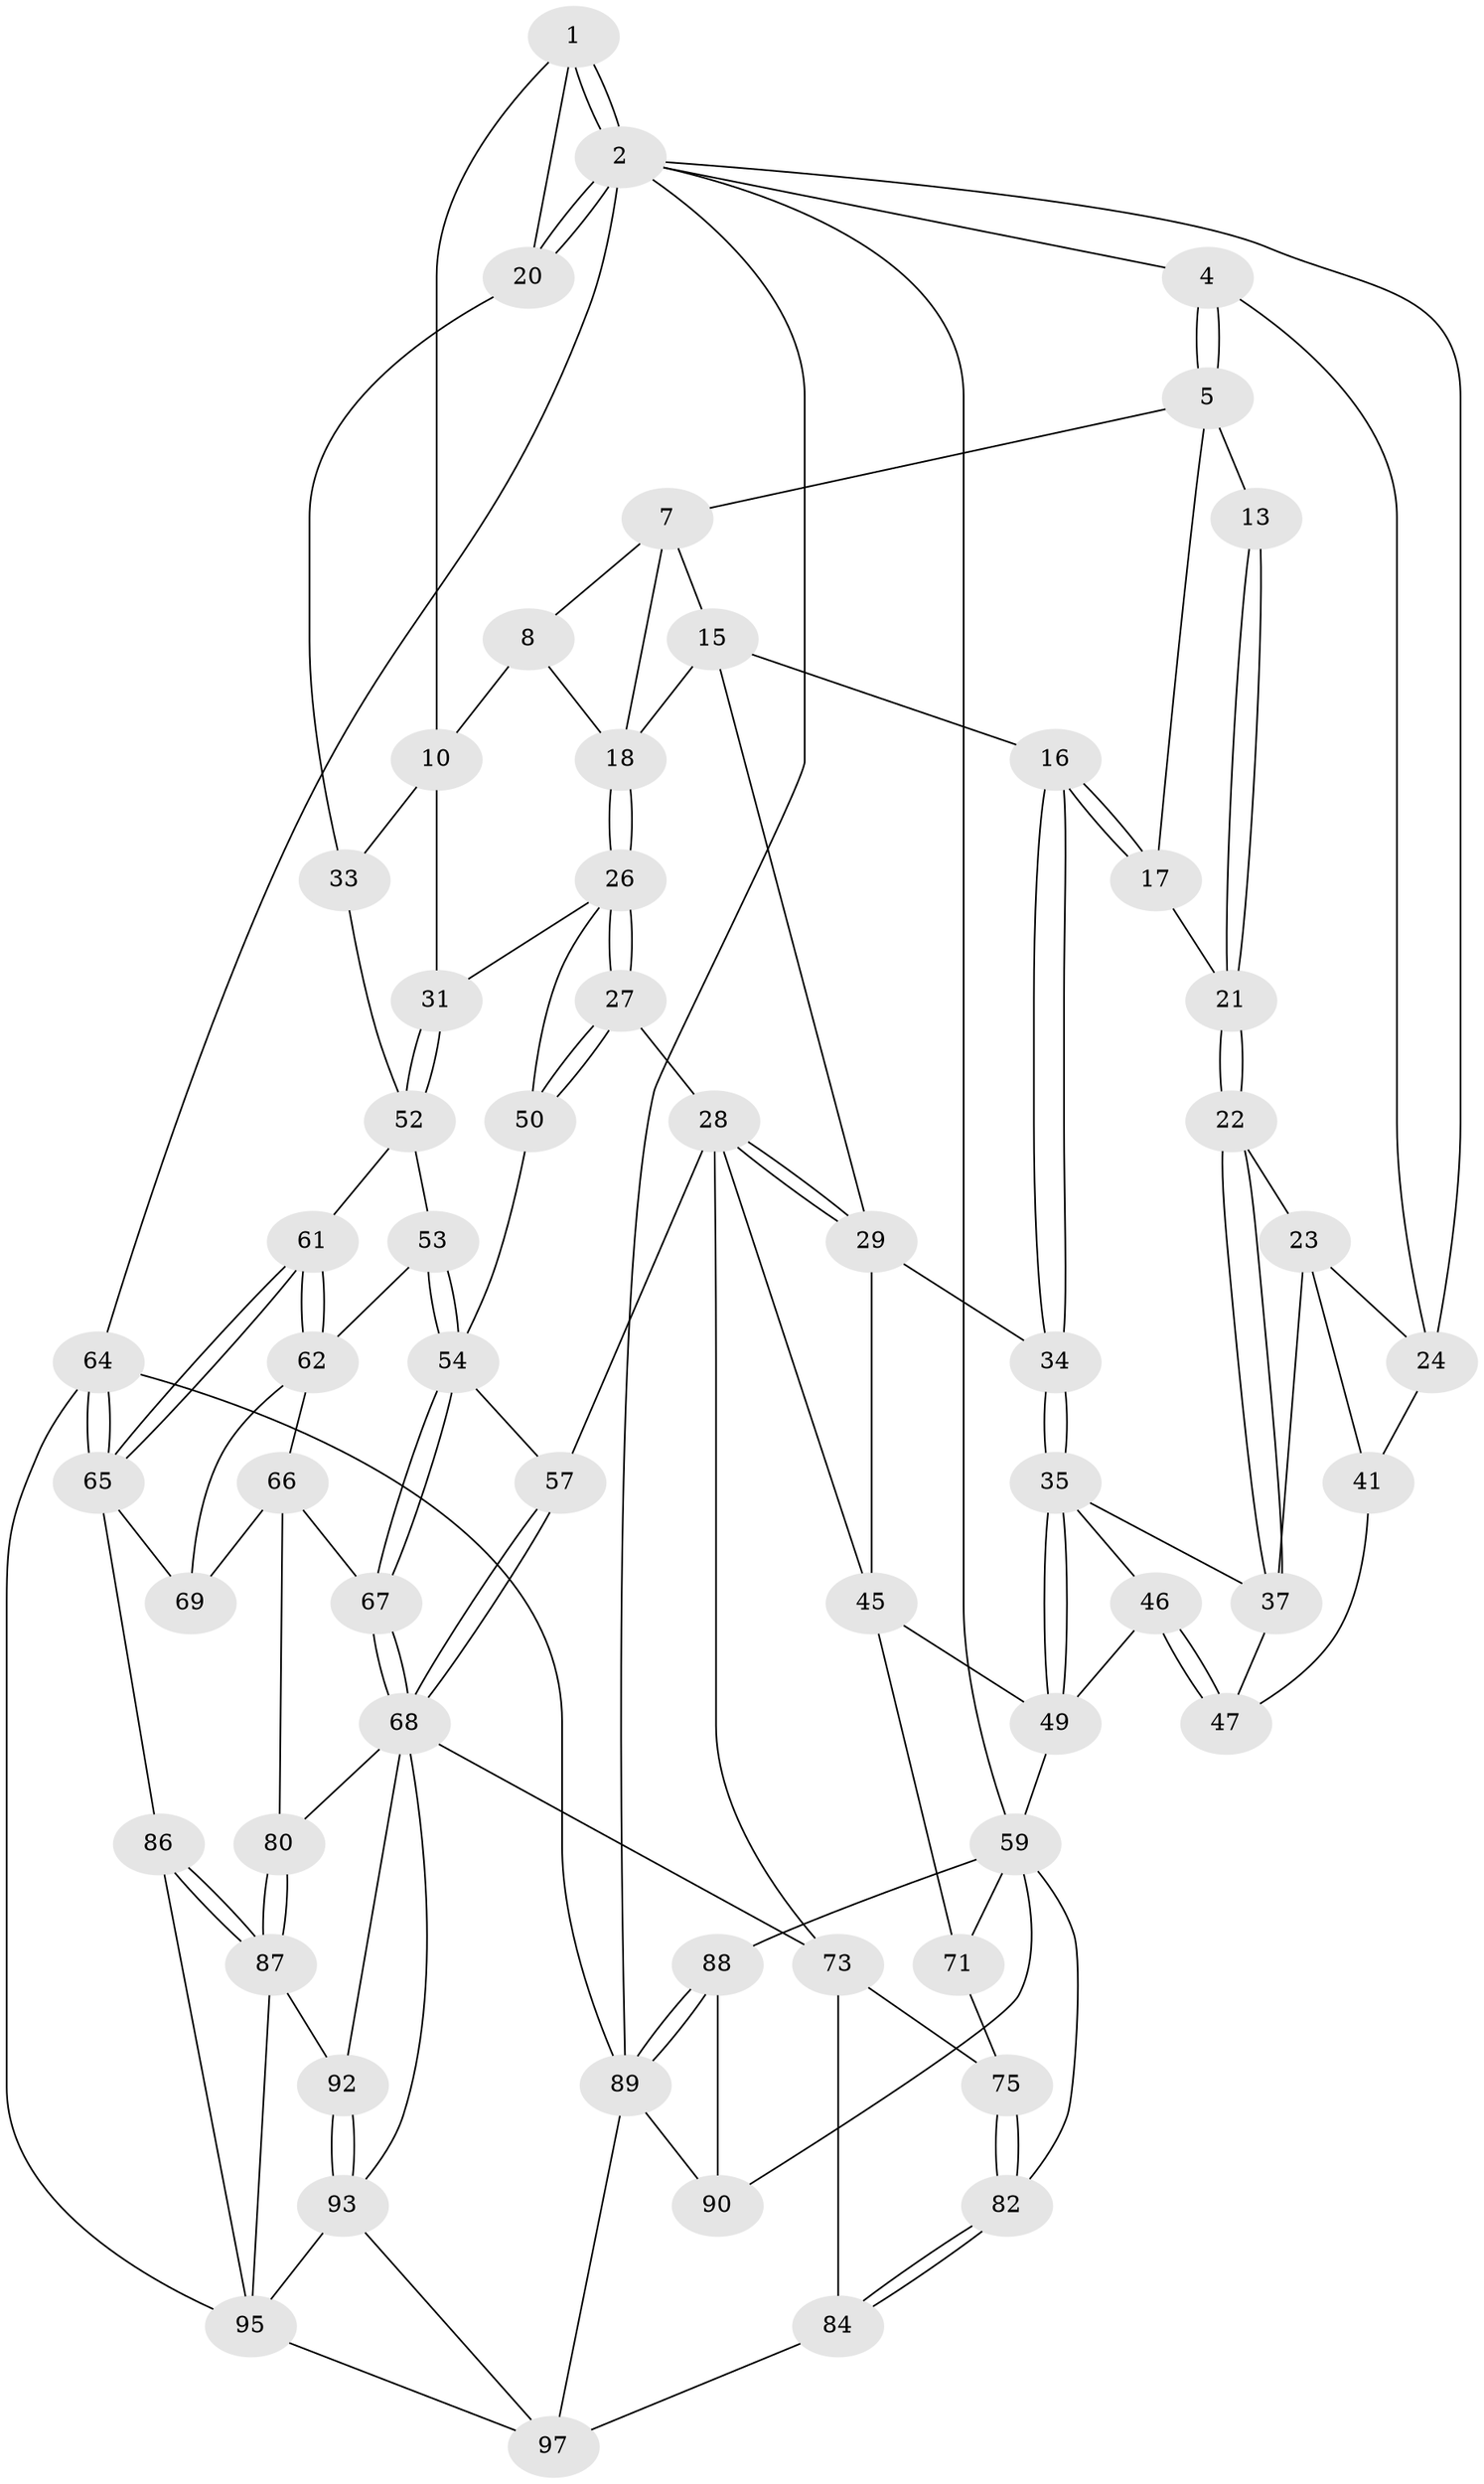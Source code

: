 // original degree distribution, {3: 0.02, 6: 0.23, 5: 0.5, 4: 0.25}
// Generated by graph-tools (version 1.1) at 2025/21/03/04/25 18:21:32]
// undirected, 60 vertices, 138 edges
graph export_dot {
graph [start="1"]
  node [color=gray90,style=filled];
  1 [pos="+0.9383913036969416+0",super="+9"];
  2 [pos="+1+0",super="+3"];
  4 [pos="+0+0"];
  5 [pos="+0.1603713012967893+0",super="+6"];
  7 [pos="+0.4758462741291396+0",super="+14"];
  8 [pos="+0.7830159392176307+0",super="+11"];
  10 [pos="+0.7933383681565284+0.1669618374888959",super="+30"];
  13 [pos="+0.20321212012329964+0.053688498997816435"];
  15 [pos="+0.39643732038168333+0.1716813515787714",super="+25"];
  16 [pos="+0.3258962924191311+0.2153942262059806"];
  17 [pos="+0.31248214539349617+0.20629551924575862"];
  18 [pos="+0.6823970218786889+0.1634777213675923",super="+19"];
  20 [pos="+1+0.20783936419934695"];
  21 [pos="+0.17460189068610968+0.2172778239752989"];
  22 [pos="+0.17113986071627912+0.22005200785466955"];
  23 [pos="+0.09415609867171414+0.21799186056867537",super="+40"];
  24 [pos="+0.08972386348451343+0.21483943825048443",super="+38"];
  26 [pos="+0.68241051908883+0.16515128082031877",super="+32"];
  27 [pos="+0.6492077654793899+0.3867729599233603"];
  28 [pos="+0.5532029057763915+0.3492172663466265",super="+44"];
  29 [pos="+0.5153995371737946+0.3043334002376815",super="+43"];
  31 [pos="+0.8198856935039772+0.3652412614491712"];
  33 [pos="+1+0.2405005914435445"];
  34 [pos="+0.3486930425706308+0.3323915124202798"];
  35 [pos="+0.34043382762879515+0.34461054598066826",super="+36"];
  37 [pos="+0.19389192691694343+0.3012980788074951",super="+42"];
  41 [pos="+0+0.33617649221296453"];
  45 [pos="+0.42238906982962554+0.5502329491041492",super="+48"];
  46 [pos="+0.12711569659523925+0.4847650912596262"];
  47 [pos="+0.10572942283414616+0.422186877724723"];
  49 [pos="+0.35834300145572634+0.5346797286089346",super="+51"];
  50 [pos="+0.6651613044756309+0.40052440632652003"];
  52 [pos="+0.8419099448070574+0.39742423230346646",super="+56"];
  53 [pos="+0.8260225589381659+0.49673810374572497"];
  54 [pos="+0.7121341132233716+0.5356565980507628",super="+55"];
  57 [pos="+0.513731941691849+0.5871884077269793"];
  59 [pos="+0.11353512522122867+0.5880513780390177",super="+72+60"];
  61 [pos="+1+0.5146450735234399"];
  62 [pos="+0.9793932243040328+0.5729878413134906",super="+63"];
  64 [pos="+1+1"];
  65 [pos="+1+0.9103205641190907",super="+79"];
  66 [pos="+0.8134870899505952+0.6645886804586006",super="+70"];
  67 [pos="+0.7413544096543686+0.6316951783711845"];
  68 [pos="+0.6192053220549859+0.7182339192668876",super="+76"];
  69 [pos="+0.8844020159615211+0.6690523808391204"];
  71 [pos="+0.3407840189772352+0.7017973674322854"];
  73 [pos="+0.46081206610522996+0.6995532367152343",super="+74+78"];
  75 [pos="+0.34297640495404624+0.7103425179218409"];
  80 [pos="+0.8177749229284738+0.7605232357482118"];
  82 [pos="+0.2933150994413872+0.875772519462622"];
  84 [pos="+0.3884151445274634+0.9599876234462675",super="+85"];
  86 [pos="+0.9200871535946631+0.851814364993949"];
  87 [pos="+0.9070387188500895+0.8478787050724913",super="+91"];
  88 [pos="+0+0.7071452483064288"];
  89 [pos="+0+1",super="+98"];
  90 [pos="+0.15389656511201422+0.8554926058338468"];
  92 [pos="+0.775487064716517+0.8827276897059121"];
  93 [pos="+0.7573568018245161+0.9624196736837642",super="+94"];
  95 [pos="+0.8220580129299268+0.9423260915732327",super="+96"];
  97 [pos="+0.400757818849765+1",super="+99"];
  1 -- 2;
  1 -- 2;
  1 -- 10;
  1 -- 20;
  2 -- 20;
  2 -- 20;
  2 -- 64;
  2 -- 4;
  2 -- 89;
  2 -- 59;
  2 -- 24;
  4 -- 5;
  4 -- 5;
  4 -- 24;
  5 -- 13 [weight=2];
  5 -- 17;
  5 -- 7;
  7 -- 8;
  7 -- 15;
  7 -- 18;
  8 -- 10;
  8 -- 18;
  10 -- 33;
  10 -- 31;
  13 -- 21;
  13 -- 21;
  15 -- 16;
  15 -- 29;
  15 -- 18;
  16 -- 17;
  16 -- 17;
  16 -- 34;
  16 -- 34;
  17 -- 21;
  18 -- 26;
  18 -- 26;
  20 -- 33;
  21 -- 22;
  21 -- 22;
  22 -- 23;
  22 -- 37;
  22 -- 37;
  23 -- 24;
  23 -- 41;
  23 -- 37;
  24 -- 41;
  26 -- 27;
  26 -- 27;
  26 -- 50;
  26 -- 31;
  27 -- 28;
  27 -- 50;
  27 -- 50;
  28 -- 29;
  28 -- 29;
  28 -- 73;
  28 -- 45;
  28 -- 57;
  29 -- 34;
  29 -- 45;
  31 -- 52;
  31 -- 52;
  33 -- 52;
  34 -- 35;
  34 -- 35;
  35 -- 49;
  35 -- 49;
  35 -- 37;
  35 -- 46;
  37 -- 47;
  41 -- 47;
  45 -- 49;
  45 -- 71;
  46 -- 47;
  46 -- 47;
  46 -- 49;
  49 -- 59;
  50 -- 54;
  52 -- 53;
  52 -- 61;
  53 -- 54;
  53 -- 54;
  53 -- 62;
  54 -- 67;
  54 -- 67;
  54 -- 57;
  57 -- 68;
  57 -- 68;
  59 -- 82;
  59 -- 90;
  59 -- 71;
  59 -- 88;
  61 -- 62;
  61 -- 62;
  61 -- 65;
  61 -- 65;
  62 -- 69;
  62 -- 66;
  64 -- 65;
  64 -- 65;
  64 -- 89;
  64 -- 95;
  65 -- 69;
  65 -- 86;
  66 -- 67;
  66 -- 80;
  66 -- 69;
  67 -- 68;
  67 -- 68;
  68 -- 80;
  68 -- 92;
  68 -- 93;
  68 -- 73;
  71 -- 75;
  73 -- 75;
  73 -- 84 [weight=2];
  75 -- 82;
  75 -- 82;
  80 -- 87;
  80 -- 87;
  82 -- 84;
  82 -- 84;
  84 -- 97;
  86 -- 87;
  86 -- 87;
  86 -- 95;
  87 -- 92;
  87 -- 95;
  88 -- 89;
  88 -- 89;
  88 -- 90;
  89 -- 97;
  89 -- 90;
  92 -- 93;
  92 -- 93;
  93 -- 95;
  93 -- 97;
  95 -- 97;
}
